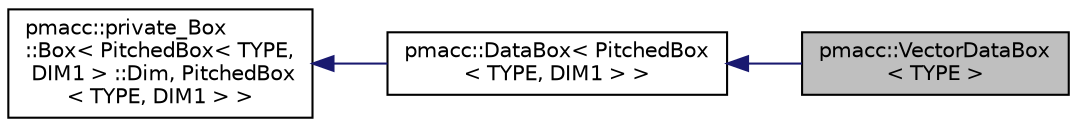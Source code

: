 digraph "pmacc::VectorDataBox&lt; TYPE &gt;"
{
 // LATEX_PDF_SIZE
  edge [fontname="Helvetica",fontsize="10",labelfontname="Helvetica",labelfontsize="10"];
  node [fontname="Helvetica",fontsize="10",shape=record];
  rankdir="LR";
  Node1 [label="pmacc::VectorDataBox\l\< TYPE \>",height=0.2,width=0.4,color="black", fillcolor="grey75", style="filled", fontcolor="black",tooltip=" "];
  Node2 -> Node1 [dir="back",color="midnightblue",fontsize="10",style="solid",fontname="Helvetica"];
  Node2 [label="pmacc::DataBox\< PitchedBox\l\< TYPE, DIM1 \> \>",height=0.2,width=0.4,color="black", fillcolor="white", style="filled",URL="$classpmacc_1_1_data_box.html",tooltip=" "];
  Node3 -> Node2 [dir="back",color="midnightblue",fontsize="10",style="solid",fontname="Helvetica"];
  Node3 [label="pmacc::private_Box\l::Box\< PitchedBox\< TYPE,\l DIM1 \> ::Dim, PitchedBox\l\< TYPE, DIM1 \> \>",height=0.2,width=0.4,color="black", fillcolor="white", style="filled",URL="$classpmacc_1_1private___box_1_1_box.html",tooltip=" "];
}
